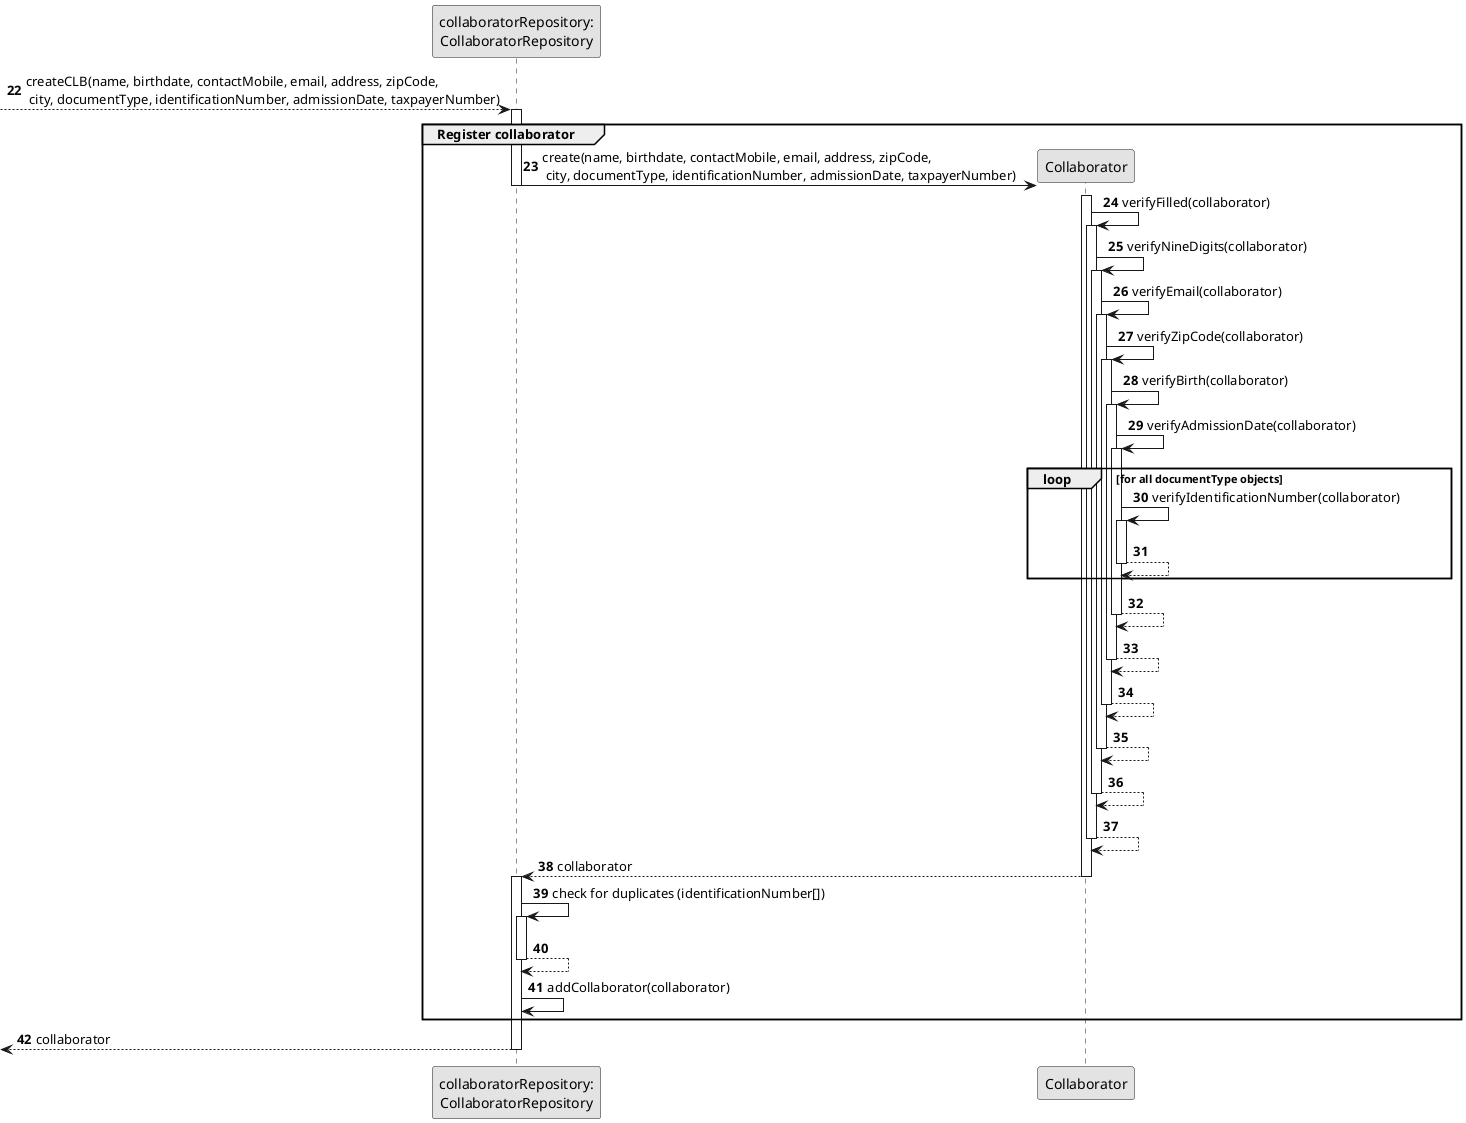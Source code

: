 @startuml
skinparam monochrome true
skinparam packageStyle rectangle
skinparam shadowing false

participant "collaboratorRepository:\nCollaboratorRepository" as CLBREP
participant "Collaborator" as CLB

autonumber 22
--> CLBREP: createCLB(name, birthdate, contactMobile, email, address, zipCode,\n city, documentType, identificationNumber, admissionDate, taxpayerNumber)
activate CLBREP
    group Register collaborator
    CLBREP->CLB** : create(name, birthdate, contactMobile, email, address, zipCode,\n city, documentType, identificationNumber, admissionDate, taxpayerNumber)
deactivate CLBREP

        activate CLB
        CLB -> CLB : verifyFilled(collaborator)
        activate CLB
        CLB -> CLB : verifyNineDigits(collaborator)
        activate CLB
        CLB -> CLB : verifyEmail(collaborator)
        activate CLB
        CLB -> CLB : verifyZipCode(collaborator)
        activate CLB
        CLB -> CLB : verifyBirth(collaborator)
        activate CLB
                CLB -> CLB : verifyAdmissionDate(collaborator)
                activate CLB


        loop for all documentType objects
        CLB -> CLB : verifyIdentificationNumber(collaborator)
        activate CLB
        CLB --> CLB
        deactivate CLB
        end loop


        CLB --> CLB
        deactivate CLB
        CLB --> CLB
        deactivate CLB
        CLB --> CLB
        deactivate CLB
        CLB --> CLB
        deactivate CLB
        CLB --> CLB
        deactivate CLB
                CLB --> CLB
                deactivate CLB


        CLB --> CLBREP : collaborator
        deactivate CLB
        activate CLBREP

CLBREP -> CLBREP : check for duplicates (identificationNumber[])
activate CLBREP
CLBREP --> CLBREP
deactivate CLBREP
CLBREP -> CLBREP: addCollaborator(collaborator)

end
<--CLBREP : collaborator
deactivate CLBREP
        deactivate CLB


@enduml